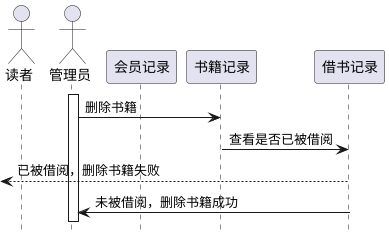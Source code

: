 @startuml
hide footbox

actor 读者
actor 管理员

participant 会员记录
participant 书籍记录
participant 借书记录

activate 管理员

管理员->书籍记录:删除书籍
书籍记录->借书记录:查看是否已被借阅
[<--借书记录:已被借阅，删除书籍失败
借书记录->管理员:未被借阅，删除书籍成功
@enduml